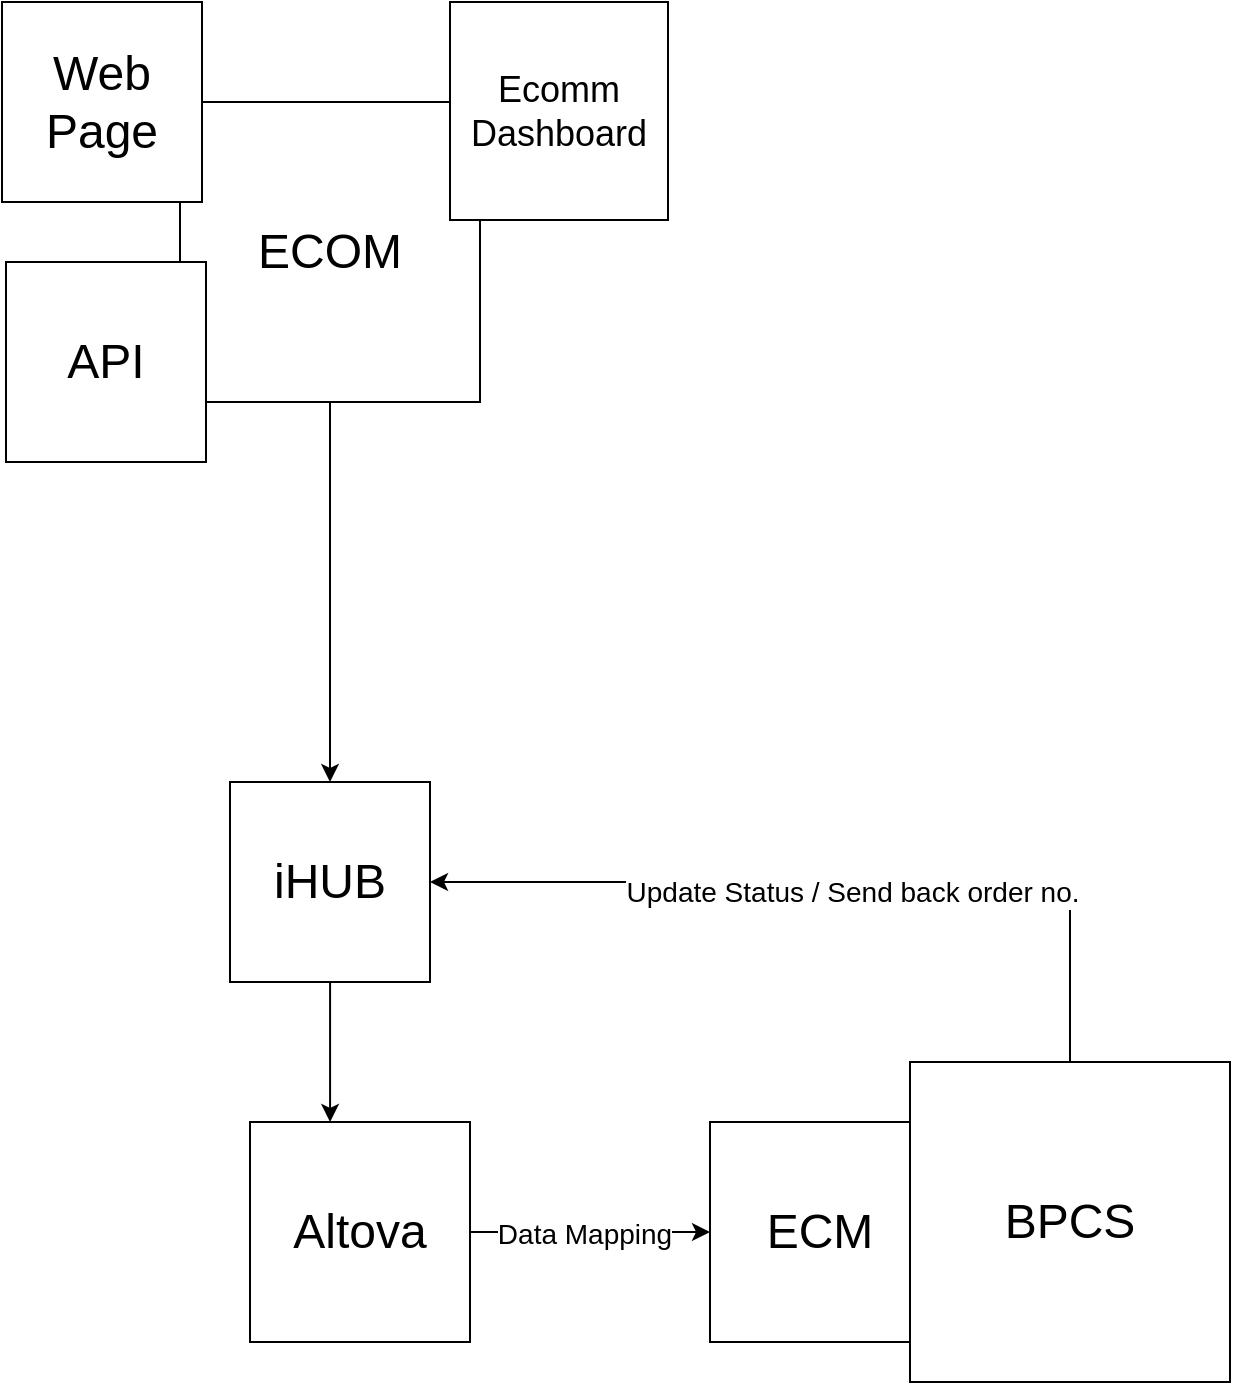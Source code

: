 <mxfile version="21.6.8" type="github">
  <diagram name="Page-1" id="egqB1EmU3A-OH_6Vp7uE">
    <mxGraphModel dx="1197" dy="890" grid="1" gridSize="10" guides="1" tooltips="1" connect="1" arrows="1" fold="1" page="1" pageScale="1" pageWidth="850" pageHeight="1100" math="0" shadow="0">
      <root>
        <mxCell id="0" />
        <mxCell id="1" parent="0" />
        <mxCell id="DKltOH15mHQ1P_oiKvYV-3" style="edgeStyle=orthogonalEdgeStyle;rounded=0;orthogonalLoop=1;jettySize=auto;html=1;entryX=0;entryY=0.5;entryDx=0;entryDy=0;" edge="1" parent="1" source="DKltOH15mHQ1P_oiKvYV-1" target="DKltOH15mHQ1P_oiKvYV-2">
          <mxGeometry relative="1" as="geometry" />
        </mxCell>
        <mxCell id="DKltOH15mHQ1P_oiKvYV-14" value="&lt;font style=&quot;font-size: 14px;&quot;&gt;Data Mapping&lt;/font&gt;" style="edgeLabel;html=1;align=center;verticalAlign=middle;resizable=0;points=[];" vertex="1" connectable="0" parent="DKltOH15mHQ1P_oiKvYV-3">
          <mxGeometry x="-0.05" y="-1" relative="1" as="geometry">
            <mxPoint as="offset" />
          </mxGeometry>
        </mxCell>
        <mxCell id="DKltOH15mHQ1P_oiKvYV-1" value="&lt;font style=&quot;font-size: 24px;&quot;&gt;Altova&lt;/font&gt;" style="whiteSpace=wrap;html=1;aspect=fixed;" vertex="1" parent="1">
          <mxGeometry x="300" y="600" width="110" height="110" as="geometry" />
        </mxCell>
        <mxCell id="DKltOH15mHQ1P_oiKvYV-2" value="&lt;font style=&quot;font-size: 24px;&quot;&gt;ECM&lt;/font&gt;" style="whiteSpace=wrap;html=1;aspect=fixed;" vertex="1" parent="1">
          <mxGeometry x="530" y="600" width="110" height="110" as="geometry" />
        </mxCell>
        <mxCell id="DKltOH15mHQ1P_oiKvYV-15" style="edgeStyle=orthogonalEdgeStyle;rounded=0;orthogonalLoop=1;jettySize=auto;html=1;entryX=1;entryY=0.5;entryDx=0;entryDy=0;exitX=0.5;exitY=0;exitDx=0;exitDy=0;" edge="1" parent="1" source="DKltOH15mHQ1P_oiKvYV-4" target="DKltOH15mHQ1P_oiKvYV-9">
          <mxGeometry relative="1" as="geometry" />
        </mxCell>
        <mxCell id="DKltOH15mHQ1P_oiKvYV-16" value="&lt;font style=&quot;font-size: 14px;&quot;&gt;Update Status / Send back order no.&lt;/font&gt;" style="edgeLabel;html=1;align=center;verticalAlign=middle;resizable=0;points=[];" vertex="1" connectable="0" parent="DKltOH15mHQ1P_oiKvYV-15">
          <mxGeometry x="-0.029" y="5" relative="1" as="geometry">
            <mxPoint as="offset" />
          </mxGeometry>
        </mxCell>
        <mxCell id="DKltOH15mHQ1P_oiKvYV-4" value="&lt;font style=&quot;font-size: 24px;&quot;&gt;BPCS&lt;/font&gt;" style="whiteSpace=wrap;html=1;aspect=fixed;" vertex="1" parent="1">
          <mxGeometry x="630" y="570" width="160" height="160" as="geometry" />
        </mxCell>
        <mxCell id="DKltOH15mHQ1P_oiKvYV-18" style="edgeStyle=orthogonalEdgeStyle;rounded=0;orthogonalLoop=1;jettySize=auto;html=1;entryX=0.5;entryY=0;entryDx=0;entryDy=0;" edge="1" parent="1" source="DKltOH15mHQ1P_oiKvYV-5" target="DKltOH15mHQ1P_oiKvYV-9">
          <mxGeometry relative="1" as="geometry" />
        </mxCell>
        <mxCell id="DKltOH15mHQ1P_oiKvYV-5" value="&lt;font style=&quot;font-size: 24px;&quot;&gt;ECOM&lt;/font&gt;" style="whiteSpace=wrap;html=1;aspect=fixed;" vertex="1" parent="1">
          <mxGeometry x="265" y="90" width="150" height="150" as="geometry" />
        </mxCell>
        <mxCell id="DKltOH15mHQ1P_oiKvYV-7" value="&lt;font style=&quot;font-size: 24px;&quot;&gt;API&lt;/font&gt;" style="whiteSpace=wrap;html=1;aspect=fixed;" vertex="1" parent="1">
          <mxGeometry x="178" y="170" width="100" height="100" as="geometry" />
        </mxCell>
        <mxCell id="DKltOH15mHQ1P_oiKvYV-8" value="&lt;font style=&quot;font-size: 24px;&quot;&gt;Web Page&lt;/font&gt;" style="whiteSpace=wrap;html=1;aspect=fixed;" vertex="1" parent="1">
          <mxGeometry x="176" y="40" width="100" height="100" as="geometry" />
        </mxCell>
        <mxCell id="DKltOH15mHQ1P_oiKvYV-11" style="edgeStyle=orthogonalEdgeStyle;rounded=0;orthogonalLoop=1;jettySize=auto;html=1;entryX=0.364;entryY=0;entryDx=0;entryDy=0;entryPerimeter=0;" edge="1" parent="1" source="DKltOH15mHQ1P_oiKvYV-9" target="DKltOH15mHQ1P_oiKvYV-1">
          <mxGeometry relative="1" as="geometry" />
        </mxCell>
        <mxCell id="DKltOH15mHQ1P_oiKvYV-9" value="&lt;font style=&quot;font-size: 24px;&quot;&gt;iHUB&lt;/font&gt;" style="whiteSpace=wrap;html=1;aspect=fixed;" vertex="1" parent="1">
          <mxGeometry x="290" y="430" width="100" height="100" as="geometry" />
        </mxCell>
        <mxCell id="DKltOH15mHQ1P_oiKvYV-12" value="&lt;font style=&quot;font-size: 18px;&quot;&gt;Ecomm Dashboard&lt;/font&gt;" style="whiteSpace=wrap;html=1;aspect=fixed;" vertex="1" parent="1">
          <mxGeometry x="400" y="40" width="109" height="109" as="geometry" />
        </mxCell>
      </root>
    </mxGraphModel>
  </diagram>
</mxfile>
